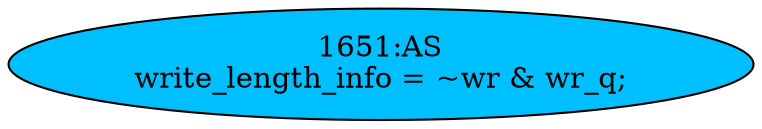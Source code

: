 strict digraph "" {
	node [label="\N"];
	"1651:AS"	 [ast="<pyverilog.vparser.ast.Assign object at 0x7f44f6bbdad0>",
		def_var="['write_length_info']",
		fillcolor=deepskyblue,
		label="1651:AS
write_length_info = ~wr & wr_q;",
		statements="[]",
		style=filled,
		typ=Assign,
		use_var="['wr', 'wr_q']"];
}

